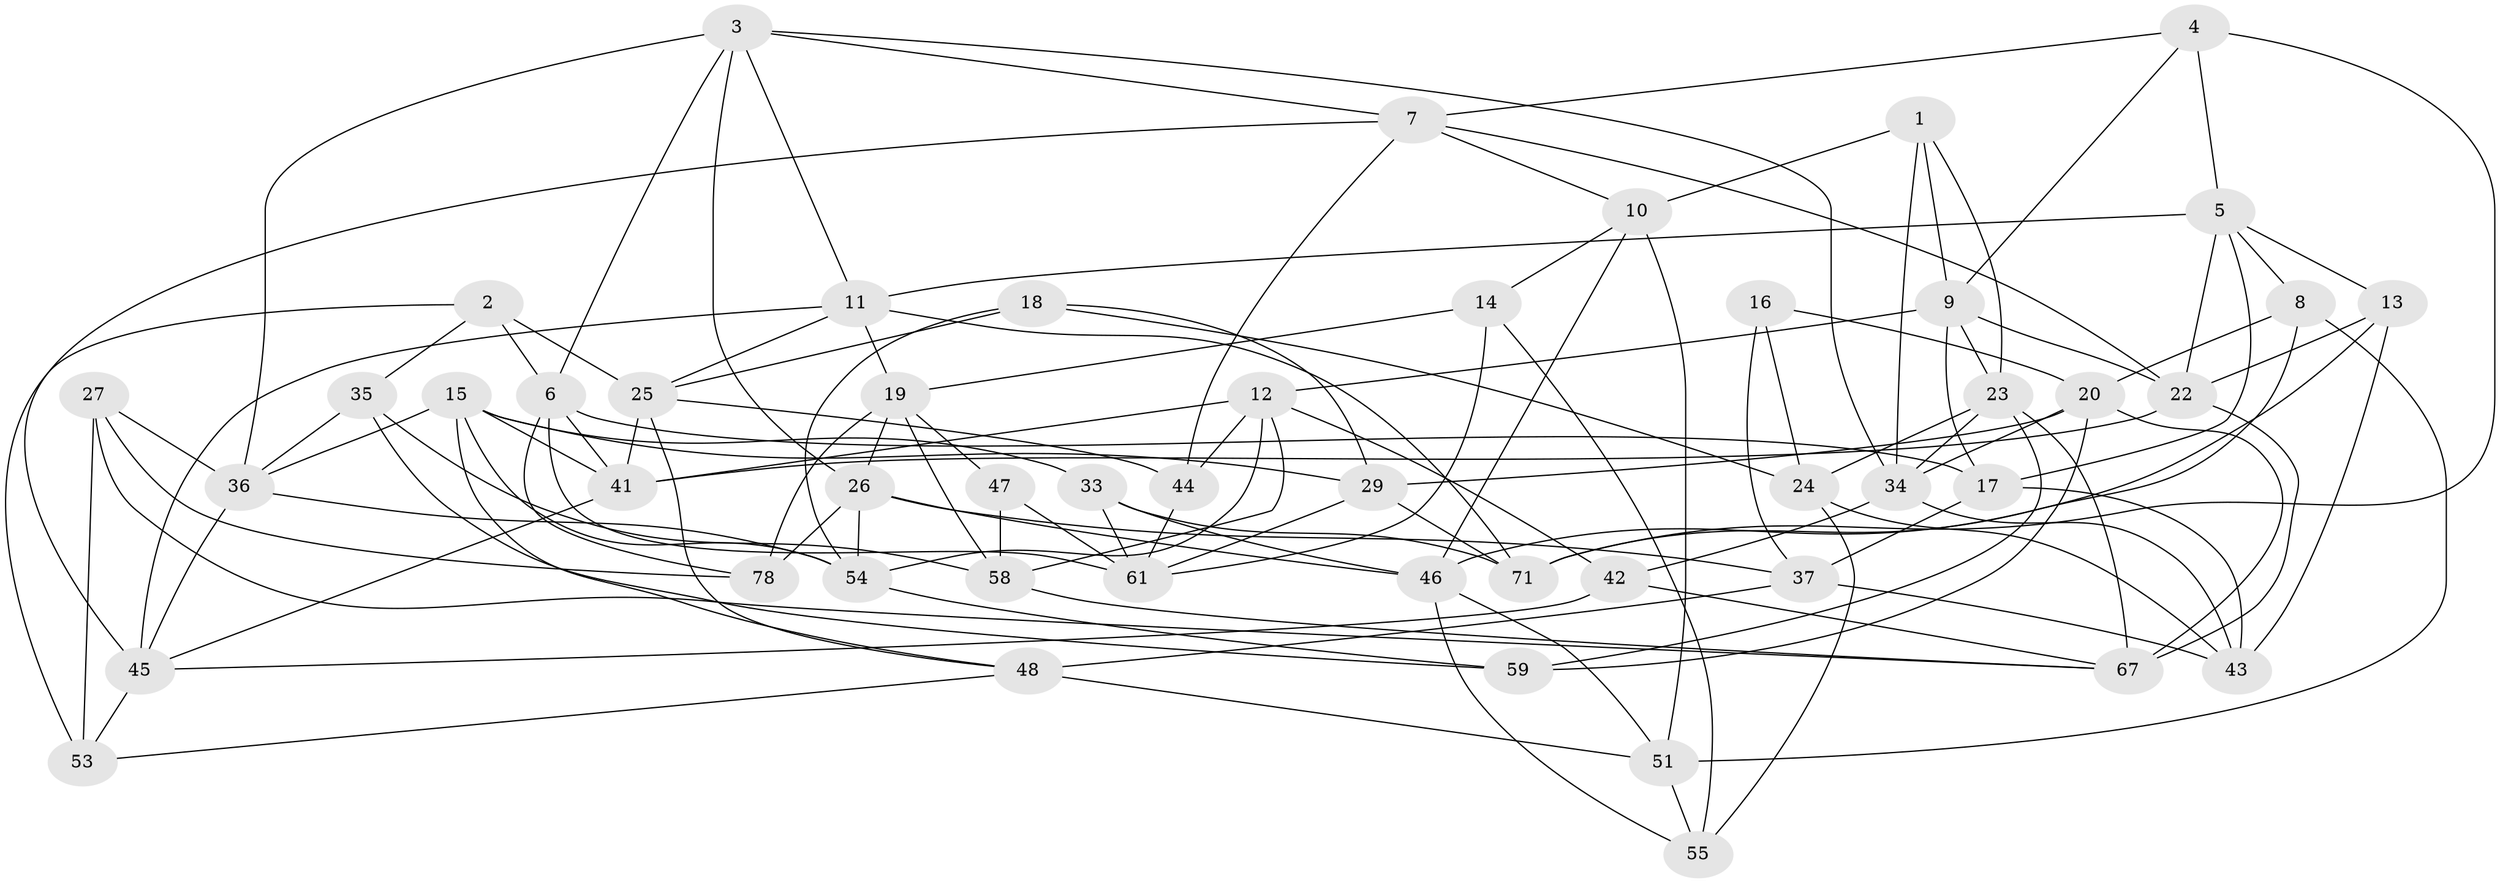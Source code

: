 // original degree distribution, {4: 1.0}
// Generated by graph-tools (version 1.1) at 2025/11/02/27/25 16:11:47]
// undirected, 50 vertices, 126 edges
graph export_dot {
graph [start="1"]
  node [color=gray90,style=filled];
  1;
  2;
  3 [super="+57"];
  4;
  5 [super="+66"];
  6 [super="+30"];
  7 [super="+21"];
  8;
  9 [super="+49"];
  10 [super="+39"];
  11 [super="+77"];
  12 [super="+63"];
  13;
  14;
  15 [super="+52"];
  16;
  17 [super="+69"];
  18;
  19 [super="+81"];
  20 [super="+56"];
  22 [super="+40"];
  23 [super="+28"];
  24 [super="+31"];
  25 [super="+74"];
  26 [super="+32"];
  27;
  29 [super="+38"];
  33;
  34 [super="+64"];
  35;
  36 [super="+65"];
  37 [super="+76"];
  41 [super="+82"];
  42;
  43 [super="+50"];
  44;
  45 [super="+80"];
  46 [super="+70"];
  47;
  48 [super="+75"];
  51 [super="+60"];
  53;
  54 [super="+73"];
  55;
  58 [super="+62"];
  59;
  61 [super="+68"];
  67 [super="+79"];
  71 [super="+72"];
  78;
  1 -- 23;
  1 -- 10;
  1 -- 9;
  1 -- 34;
  2 -- 53;
  2 -- 35;
  2 -- 6;
  2 -- 25;
  3 -- 7;
  3 -- 6;
  3 -- 11;
  3 -- 26;
  3 -- 34;
  3 -- 36;
  4 -- 9;
  4 -- 71;
  4 -- 7;
  4 -- 5;
  5 -- 11;
  5 -- 8;
  5 -- 13;
  5 -- 17;
  5 -- 22;
  6 -- 17;
  6 -- 41;
  6 -- 78;
  6 -- 61;
  7 -- 10;
  7 -- 44;
  7 -- 45;
  7 -- 22;
  8 -- 20;
  8 -- 71;
  8 -- 51;
  9 -- 12;
  9 -- 22;
  9 -- 23;
  9 -- 17;
  10 -- 14;
  10 -- 51 [weight=2];
  10 -- 46;
  11 -- 45;
  11 -- 25;
  11 -- 71;
  11 -- 19;
  12 -- 44;
  12 -- 41;
  12 -- 42;
  12 -- 54;
  12 -- 58;
  13 -- 43;
  13 -- 46;
  13 -- 22;
  14 -- 55;
  14 -- 19;
  14 -- 61;
  15 -- 33;
  15 -- 41;
  15 -- 29;
  15 -- 54;
  15 -- 36;
  15 -- 48;
  16 -- 24 [weight=2];
  16 -- 20;
  16 -- 37;
  17 -- 43 [weight=2];
  17 -- 37;
  18 -- 29;
  18 -- 25;
  18 -- 24;
  18 -- 54;
  19 -- 47;
  19 -- 26;
  19 -- 78;
  19 -- 58;
  20 -- 34;
  20 -- 59;
  20 -- 29;
  20 -- 67;
  22 -- 67;
  22 -- 41;
  23 -- 59;
  23 -- 34;
  23 -- 24;
  23 -- 67;
  24 -- 55;
  24 -- 43;
  25 -- 44;
  25 -- 41;
  25 -- 48;
  26 -- 37;
  26 -- 78;
  26 -- 54;
  26 -- 46;
  27 -- 53;
  27 -- 78;
  27 -- 67;
  27 -- 36;
  29 -- 61;
  29 -- 71 [weight=2];
  33 -- 61;
  33 -- 71;
  33 -- 46;
  34 -- 42;
  34 -- 43;
  35 -- 36;
  35 -- 58;
  35 -- 59;
  36 -- 54;
  36 -- 45;
  37 -- 48 [weight=2];
  37 -- 43;
  41 -- 45;
  42 -- 67;
  42 -- 45;
  44 -- 61;
  45 -- 53;
  46 -- 55;
  46 -- 51;
  47 -- 58 [weight=2];
  47 -- 61;
  48 -- 51;
  48 -- 53;
  51 -- 55;
  54 -- 59;
  58 -- 67;
}
